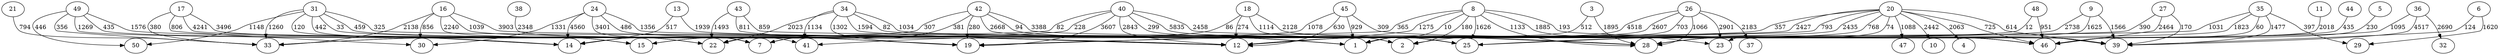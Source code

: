 strict digraph  {
	5 -> 46	 [label=230];
	31 -> 22	 [label=33];
	31 -> 12	 [label=459];
	31 -> 39	 [label=325];
	31 -> 33	 [label=1260];
	31 -> 50	 [label=1148];
	31 -> 15	 [label=442];
	31 -> 14	 [label=120];
	16 -> 22	 [label=2240];
	16 -> 12	 [label=1039];
	16 -> 33	 [label=2138];
	16 -> 30	 [label=856];
	16 -> 28	 [label=3903];
	43 -> 22	 [label=1493];
	43 -> 19	 [label=811];
	43 -> 39	 [label=859];
	18 -> 7	 [label=86];
	18 -> 12	 [label=274];
	18 -> 28	 [label=2128];
	18 -> 25	 [label=1114];
	13 -> 14	 [label=517];
	13 -> 25	 [label=1939];
	45 -> 12	 [label=630];
	45 -> 19	 [label=1078];
	45 -> 39	 [label=309];
	45 -> 1	 [label=929];
	21 -> 33	 [label=794];
	24 -> 7	 [label=3401];
	24 -> 19	 [label=486];
	24 -> 14	 [label=4560];
	24 -> 30	 [label=1331];
	24 -> 1	 [label=1356];
	35 -> 19	 [label=1031];
	35 -> 46	 [label=60];
	35 -> 39	 [label=1477];
	35 -> 28	 [label=1823];
	35 -> 29	 [label=397];
	40 -> 12	 [label=2843];
	40 -> 19	 [label=3607];
	40 -> 46	 [label=2458];
	40 -> 33	 [label=82];
	40 -> 14	 [label=228];
	40 -> 2	 [label=299];
	40 -> 25	 [label=5835];
	11 -> 46	 [label=2018];
	49 -> 12	 [label=1576];
	49 -> 33	 [label=356];
	49 -> 50	 [label=446];
	49 -> 15	 [label=435];
	49 -> 14	 [label=1269];
	34 -> 22	 [label=2023];
	34 -> 12	 [label=1594];
	34 -> 19	 [label=1302];
	34 -> 46	 [label=1034];
	34 -> 1	 [label=82];
	34 -> 41	 [label=1134];
	27 -> 7	 [label=390];
	27 -> 46	 [label=2464];
	27 -> 39	 [label=170];
	3 -> 28	 [label=1895];
	3 -> 1	 [label=512];
	42 -> 7	 [label=381];
	42 -> 19	 [label=280];
	42 -> 46	 [label=3388];
	42 -> 33	 [label=307];
	42 -> 2	 [label=94];
	42 -> 1	 [label=2668];
	48 -> 46	 [label=951];
	48 -> 28	 [label=12];
	8 -> 12	 [label=1275];
	8 -> 46	 [label=193];
	8 -> 15	 [label=365];
	8 -> 2	 [label=180];
	8 -> 28	 [label=1133];
	8 -> 25	 [label=1626];
	8 -> 1	 [label=10];
	8 -> 23	 [label=1885];
	6 -> 39	 [label=124];
	6 -> 29	 [label=1620];
	9 -> 12	 [label=2738];
	9 -> 39	 [label=1566];
	9 -> 23	 [label=1625];
	20 -> 22	 [label=2427];
	20 -> 12	 [label=2435];
	20 -> 47	 [label=1088];
	20 -> 46	 [label=725];
	20 -> 39	 [label=614];
	20 -> 15	 [label=357];
	20 -> 28	 [label=74];
	20 -> 25	 [label=768];
	20 -> 10	 [label=2442];
	20 -> 41	 [label=793];
	20 -> 4	 [label=2063];
	38 -> 7	 [label=2348];
	17 -> 7	 [label=4241];
	17 -> 33	 [label=380];
	17 -> 30	 [label=806];
	17 -> 41	 [label=3496];
	26 -> 12	 [label=4518];
	26 -> 2	 [label=703];
	26 -> 28	 [label=1066];
	26 -> 1	 [label=2607];
	26 -> 23	 [label=2901];
	26 -> 37	 [label=2183];
	36 -> 39	 [label=4517];
	36 -> 25	 [label=1095];
	36 -> 32	 [label=2690];
	44 -> 46	 [label=435];
}
